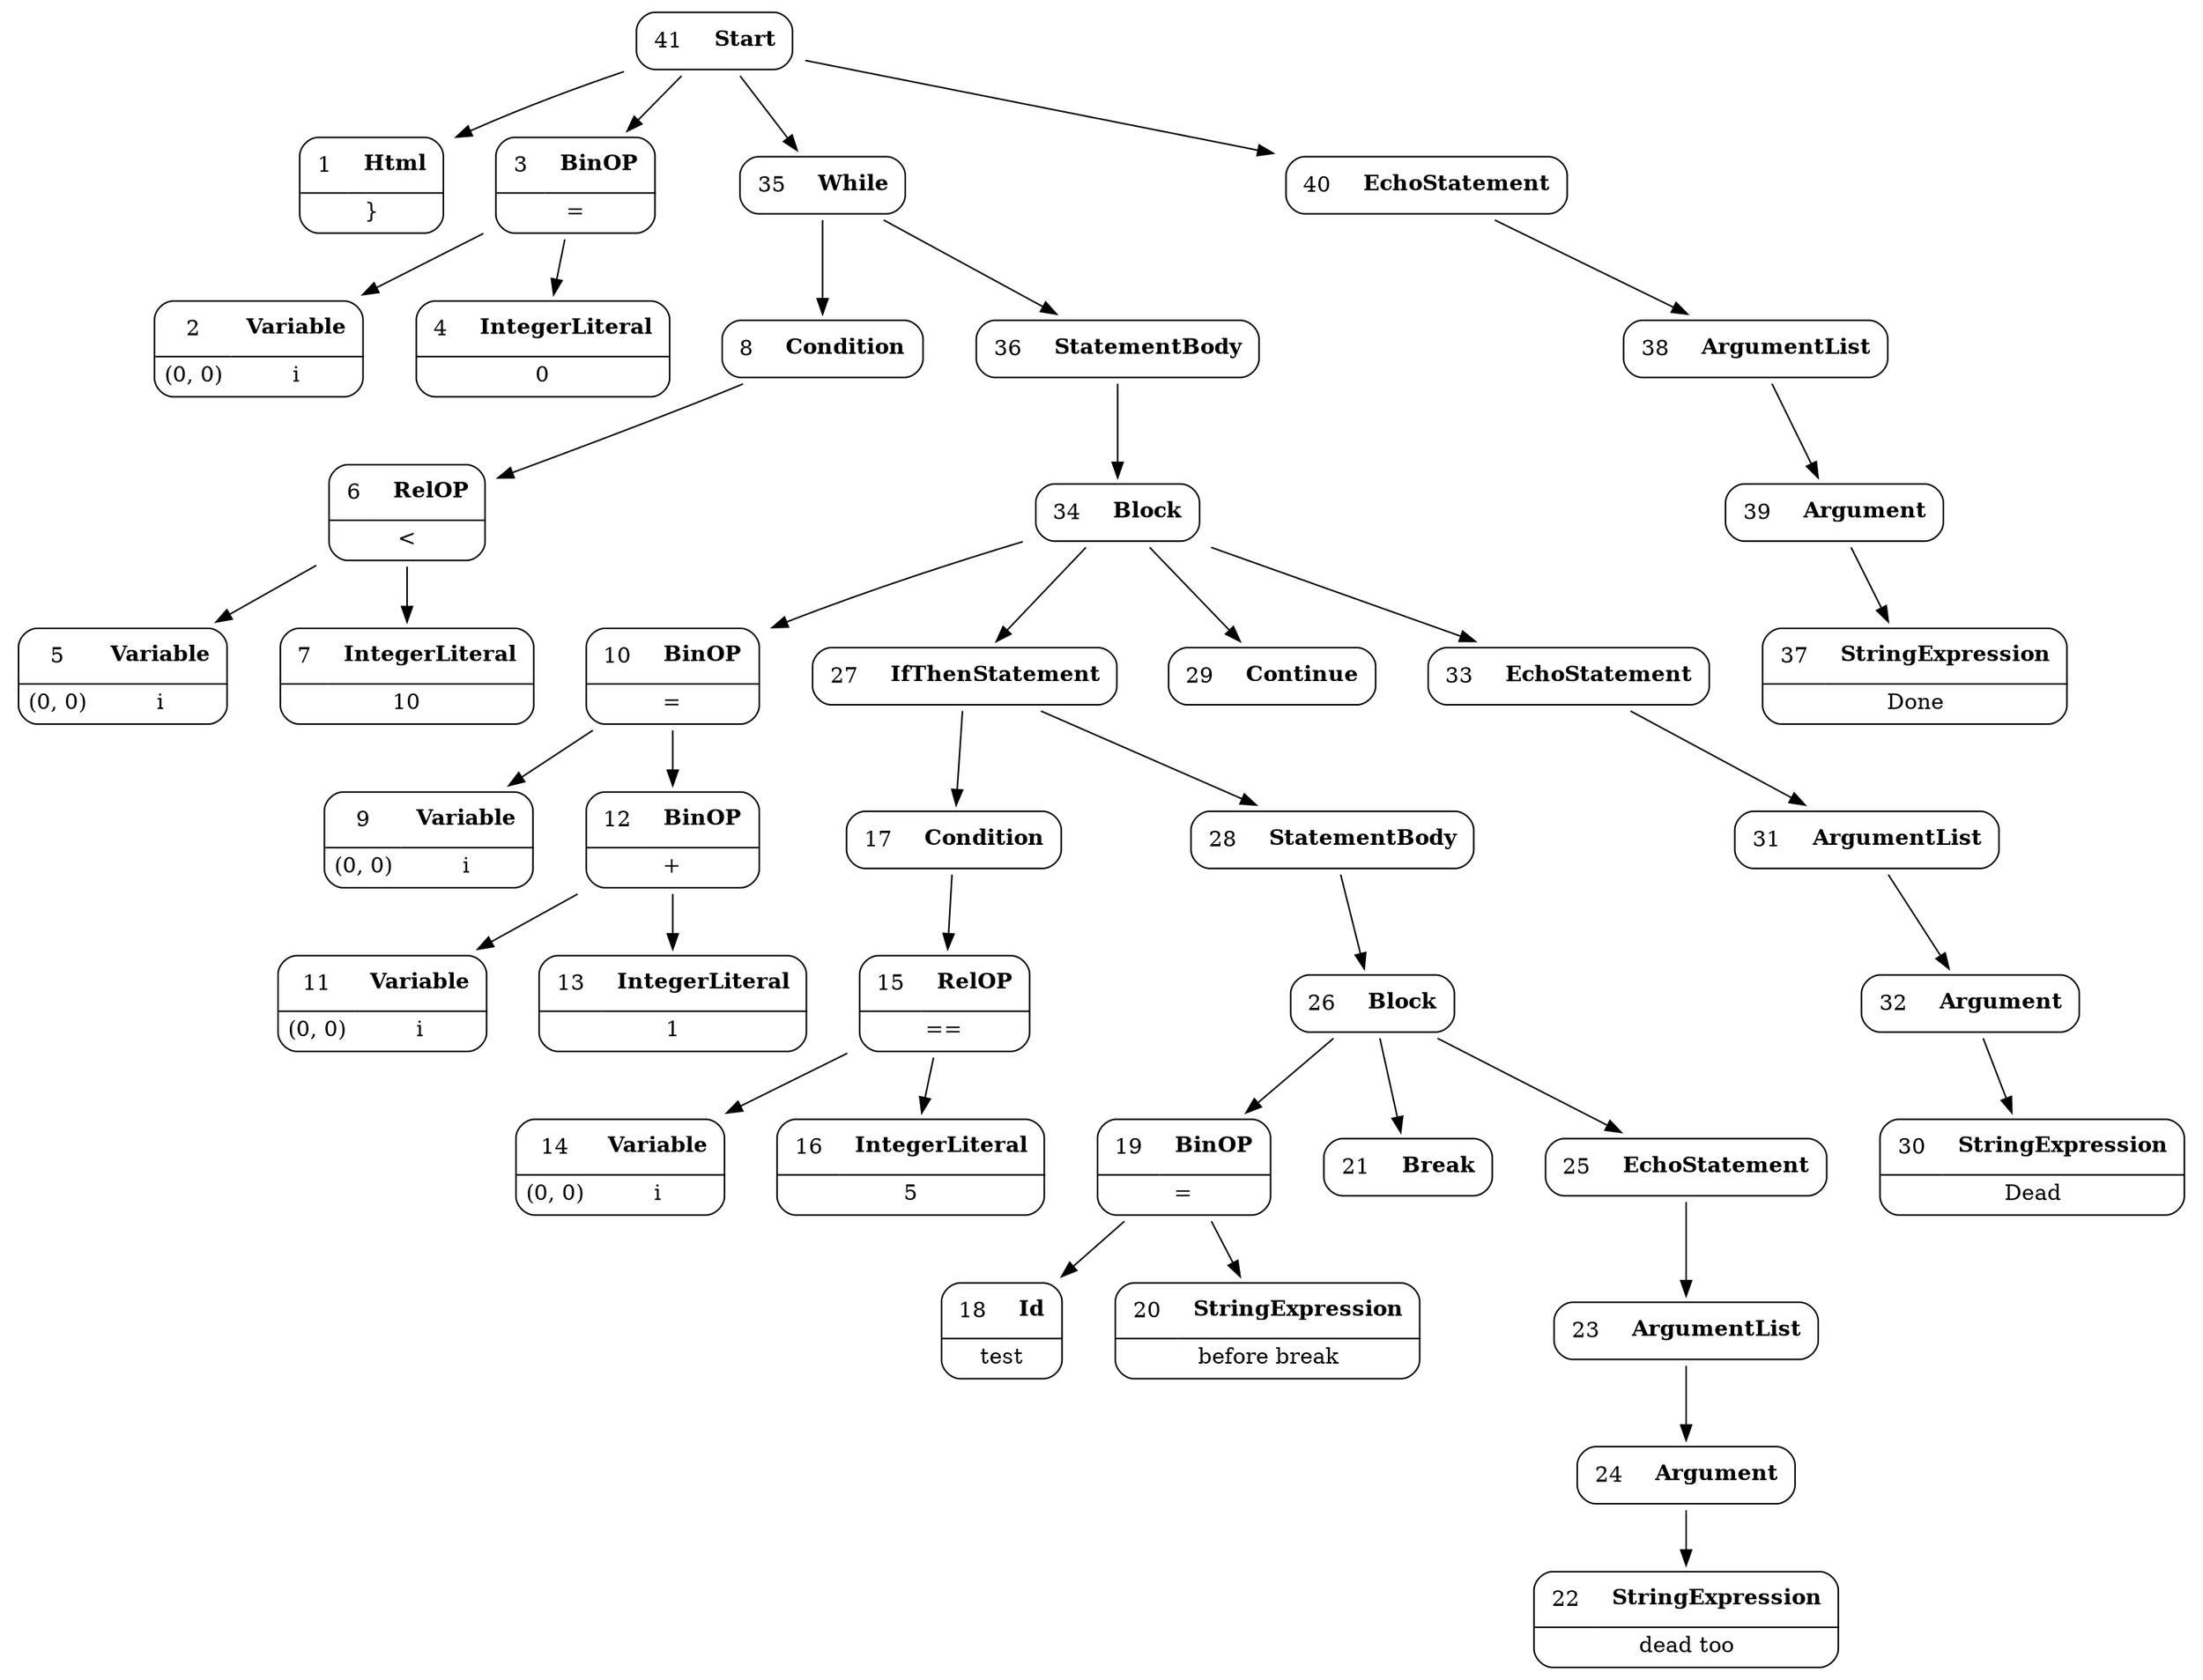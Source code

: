 digraph ast {
node [shape=none];
1 [label=<<TABLE border='1' cellspacing='0' cellpadding='10' style='rounded' ><TR><TD border='0'>1</TD><TD border='0'><B>Html</B></TD></TR><HR/><TR><TD border='0' cellpadding='5' colspan='2'>}</TD></TR></TABLE>>];
2 [label=<<TABLE border='1' cellspacing='0' cellpadding='10' style='rounded' ><TR><TD border='0'>2</TD><TD border='0'><B>Variable</B></TD></TR><HR/><TR><TD border='0' cellpadding='5'>(0, 0)</TD><TD border='0' cellpadding='5'>i</TD></TR></TABLE>>];
3 [label=<<TABLE border='1' cellspacing='0' cellpadding='10' style='rounded' ><TR><TD border='0'>3</TD><TD border='0'><B>BinOP</B></TD></TR><HR/><TR><TD border='0' cellpadding='5' colspan='2'>=</TD></TR></TABLE>>];
3 -> 2 [weight=10];
3 -> 4 [weight=10];
4 [label=<<TABLE border='1' cellspacing='0' cellpadding='10' style='rounded' ><TR><TD border='0'>4</TD><TD border='0'><B>IntegerLiteral</B></TD></TR><HR/><TR><TD border='0' cellpadding='5' colspan='2'>0</TD></TR></TABLE>>];
5 [label=<<TABLE border='1' cellspacing='0' cellpadding='10' style='rounded' ><TR><TD border='0'>5</TD><TD border='0'><B>Variable</B></TD></TR><HR/><TR><TD border='0' cellpadding='5'>(0, 0)</TD><TD border='0' cellpadding='5'>i</TD></TR></TABLE>>];
6 [label=<<TABLE border='1' cellspacing='0' cellpadding='10' style='rounded' ><TR><TD border='0'>6</TD><TD border='0'><B>RelOP</B></TD></TR><HR/><TR><TD border='0' cellpadding='5' colspan='2'>&lt;</TD></TR></TABLE>>];
6 -> 5 [weight=10];
6 -> 7 [weight=10];
7 [label=<<TABLE border='1' cellspacing='0' cellpadding='10' style='rounded' ><TR><TD border='0'>7</TD><TD border='0'><B>IntegerLiteral</B></TD></TR><HR/><TR><TD border='0' cellpadding='5' colspan='2'>10</TD></TR></TABLE>>];
8 [label=<<TABLE border='1' cellspacing='0' cellpadding='10' style='rounded' ><TR><TD border='0'>8</TD><TD border='0'><B>Condition</B></TD></TR></TABLE>>];
8 -> 6 [weight=10];
9 [label=<<TABLE border='1' cellspacing='0' cellpadding='10' style='rounded' ><TR><TD border='0'>9</TD><TD border='0'><B>Variable</B></TD></TR><HR/><TR><TD border='0' cellpadding='5'>(0, 0)</TD><TD border='0' cellpadding='5'>i</TD></TR></TABLE>>];
10 [label=<<TABLE border='1' cellspacing='0' cellpadding='10' style='rounded' ><TR><TD border='0'>10</TD><TD border='0'><B>BinOP</B></TD></TR><HR/><TR><TD border='0' cellpadding='5' colspan='2'>=</TD></TR></TABLE>>];
10 -> 9 [weight=10];
10 -> 12 [weight=10];
11 [label=<<TABLE border='1' cellspacing='0' cellpadding='10' style='rounded' ><TR><TD border='0'>11</TD><TD border='0'><B>Variable</B></TD></TR><HR/><TR><TD border='0' cellpadding='5'>(0, 0)</TD><TD border='0' cellpadding='5'>i</TD></TR></TABLE>>];
12 [label=<<TABLE border='1' cellspacing='0' cellpadding='10' style='rounded' ><TR><TD border='0'>12</TD><TD border='0'><B>BinOP</B></TD></TR><HR/><TR><TD border='0' cellpadding='5' colspan='2'>+</TD></TR></TABLE>>];
12 -> 11 [weight=10];
12 -> 13 [weight=10];
13 [label=<<TABLE border='1' cellspacing='0' cellpadding='10' style='rounded' ><TR><TD border='0'>13</TD><TD border='0'><B>IntegerLiteral</B></TD></TR><HR/><TR><TD border='0' cellpadding='5' colspan='2'>1</TD></TR></TABLE>>];
14 [label=<<TABLE border='1' cellspacing='0' cellpadding='10' style='rounded' ><TR><TD border='0'>14</TD><TD border='0'><B>Variable</B></TD></TR><HR/><TR><TD border='0' cellpadding='5'>(0, 0)</TD><TD border='0' cellpadding='5'>i</TD></TR></TABLE>>];
15 [label=<<TABLE border='1' cellspacing='0' cellpadding='10' style='rounded' ><TR><TD border='0'>15</TD><TD border='0'><B>RelOP</B></TD></TR><HR/><TR><TD border='0' cellpadding='5' colspan='2'>==</TD></TR></TABLE>>];
15 -> 14 [weight=10];
15 -> 16 [weight=10];
16 [label=<<TABLE border='1' cellspacing='0' cellpadding='10' style='rounded' ><TR><TD border='0'>16</TD><TD border='0'><B>IntegerLiteral</B></TD></TR><HR/><TR><TD border='0' cellpadding='5' colspan='2'>5</TD></TR></TABLE>>];
17 [label=<<TABLE border='1' cellspacing='0' cellpadding='10' style='rounded' ><TR><TD border='0'>17</TD><TD border='0'><B>Condition</B></TD></TR></TABLE>>];
17 -> 15 [weight=10];
18 [label=<<TABLE border='1' cellspacing='0' cellpadding='10' style='rounded' ><TR><TD border='0'>18</TD><TD border='0'><B>Id</B></TD></TR><HR/><TR><TD border='0' cellpadding='5' colspan='2'>test</TD></TR></TABLE>>];
19 [label=<<TABLE border='1' cellspacing='0' cellpadding='10' style='rounded' ><TR><TD border='0'>19</TD><TD border='0'><B>BinOP</B></TD></TR><HR/><TR><TD border='0' cellpadding='5' colspan='2'>=</TD></TR></TABLE>>];
19 -> 18 [weight=10];
19 -> 20 [weight=10];
20 [label=<<TABLE border='1' cellspacing='0' cellpadding='10' style='rounded' ><TR><TD border='0'>20</TD><TD border='0'><B>StringExpression</B></TD></TR><HR/><TR><TD border='0' cellpadding='5' colspan='2'>before break</TD></TR></TABLE>>];
21 [label=<<TABLE border='1' cellspacing='0' cellpadding='10' style='rounded' ><TR><TD border='0'>21</TD><TD border='0'><B>Break</B></TD></TR></TABLE>>];
22 [label=<<TABLE border='1' cellspacing='0' cellpadding='10' style='rounded' ><TR><TD border='0'>22</TD><TD border='0'><B>StringExpression</B></TD></TR><HR/><TR><TD border='0' cellpadding='5' colspan='2'>dead too</TD></TR></TABLE>>];
23 [label=<<TABLE border='1' cellspacing='0' cellpadding='10' style='rounded' ><TR><TD border='0'>23</TD><TD border='0'><B>ArgumentList</B></TD></TR></TABLE>>];
23 -> 24 [weight=10];
24 [label=<<TABLE border='1' cellspacing='0' cellpadding='10' style='rounded' ><TR><TD border='0'>24</TD><TD border='0'><B>Argument</B></TD></TR></TABLE>>];
24 -> 22 [weight=10];
25 [label=<<TABLE border='1' cellspacing='0' cellpadding='10' style='rounded' ><TR><TD border='0'>25</TD><TD border='0'><B>EchoStatement</B></TD></TR></TABLE>>];
25 -> 23 [weight=10];
26 [label=<<TABLE border='1' cellspacing='0' cellpadding='10' style='rounded' ><TR><TD border='0'>26</TD><TD border='0'><B>Block</B></TD></TR></TABLE>>];
26 -> 19 [weight=10];
26 -> 21 [weight=10];
26 -> 25 [weight=10];
27 [label=<<TABLE border='1' cellspacing='0' cellpadding='10' style='rounded' ><TR><TD border='0'>27</TD><TD border='0'><B>IfThenStatement</B></TD></TR></TABLE>>];
27 -> 17 [weight=10];
27 -> 28 [weight=10];
28 [label=<<TABLE border='1' cellspacing='0' cellpadding='10' style='rounded' ><TR><TD border='0'>28</TD><TD border='0'><B>StatementBody</B></TD></TR></TABLE>>];
28 -> 26 [weight=10];
29 [label=<<TABLE border='1' cellspacing='0' cellpadding='10' style='rounded' ><TR><TD border='0'>29</TD><TD border='0'><B>Continue</B></TD></TR></TABLE>>];
30 [label=<<TABLE border='1' cellspacing='0' cellpadding='10' style='rounded' ><TR><TD border='0'>30</TD><TD border='0'><B>StringExpression</B></TD></TR><HR/><TR><TD border='0' cellpadding='5' colspan='2'>Dead</TD></TR></TABLE>>];
31 [label=<<TABLE border='1' cellspacing='0' cellpadding='10' style='rounded' ><TR><TD border='0'>31</TD><TD border='0'><B>ArgumentList</B></TD></TR></TABLE>>];
31 -> 32 [weight=10];
32 [label=<<TABLE border='1' cellspacing='0' cellpadding='10' style='rounded' ><TR><TD border='0'>32</TD><TD border='0'><B>Argument</B></TD></TR></TABLE>>];
32 -> 30 [weight=10];
33 [label=<<TABLE border='1' cellspacing='0' cellpadding='10' style='rounded' ><TR><TD border='0'>33</TD><TD border='0'><B>EchoStatement</B></TD></TR></TABLE>>];
33 -> 31 [weight=10];
34 [label=<<TABLE border='1' cellspacing='0' cellpadding='10' style='rounded' ><TR><TD border='0'>34</TD><TD border='0'><B>Block</B></TD></TR></TABLE>>];
34 -> 10 [weight=10];
34 -> 27 [weight=10];
34 -> 29 [weight=10];
34 -> 33 [weight=10];
35 [label=<<TABLE border='1' cellspacing='0' cellpadding='10' style='rounded' ><TR><TD border='0'>35</TD><TD border='0'><B>While</B></TD></TR></TABLE>>];
35 -> 8 [weight=10];
35 -> 36 [weight=10];
36 [label=<<TABLE border='1' cellspacing='0' cellpadding='10' style='rounded' ><TR><TD border='0'>36</TD><TD border='0'><B>StatementBody</B></TD></TR></TABLE>>];
36 -> 34 [weight=10];
37 [label=<<TABLE border='1' cellspacing='0' cellpadding='10' style='rounded' ><TR><TD border='0'>37</TD><TD border='0'><B>StringExpression</B></TD></TR><HR/><TR><TD border='0' cellpadding='5' colspan='2'>Done</TD></TR></TABLE>>];
38 [label=<<TABLE border='1' cellspacing='0' cellpadding='10' style='rounded' ><TR><TD border='0'>38</TD><TD border='0'><B>ArgumentList</B></TD></TR></TABLE>>];
38 -> 39 [weight=10];
39 [label=<<TABLE border='1' cellspacing='0' cellpadding='10' style='rounded' ><TR><TD border='0'>39</TD><TD border='0'><B>Argument</B></TD></TR></TABLE>>];
39 -> 37 [weight=10];
40 [label=<<TABLE border='1' cellspacing='0' cellpadding='10' style='rounded' ><TR><TD border='0'>40</TD><TD border='0'><B>EchoStatement</B></TD></TR></TABLE>>];
40 -> 38 [weight=10];
41 [label=<<TABLE border='1' cellspacing='0' cellpadding='10' style='rounded' ><TR><TD border='0'>41</TD><TD border='0'><B>Start</B></TD></TR></TABLE>>];
41 -> 1 [weight=10];
41 -> 3 [weight=10];
41 -> 35 [weight=10];
41 -> 40 [weight=10];
}
